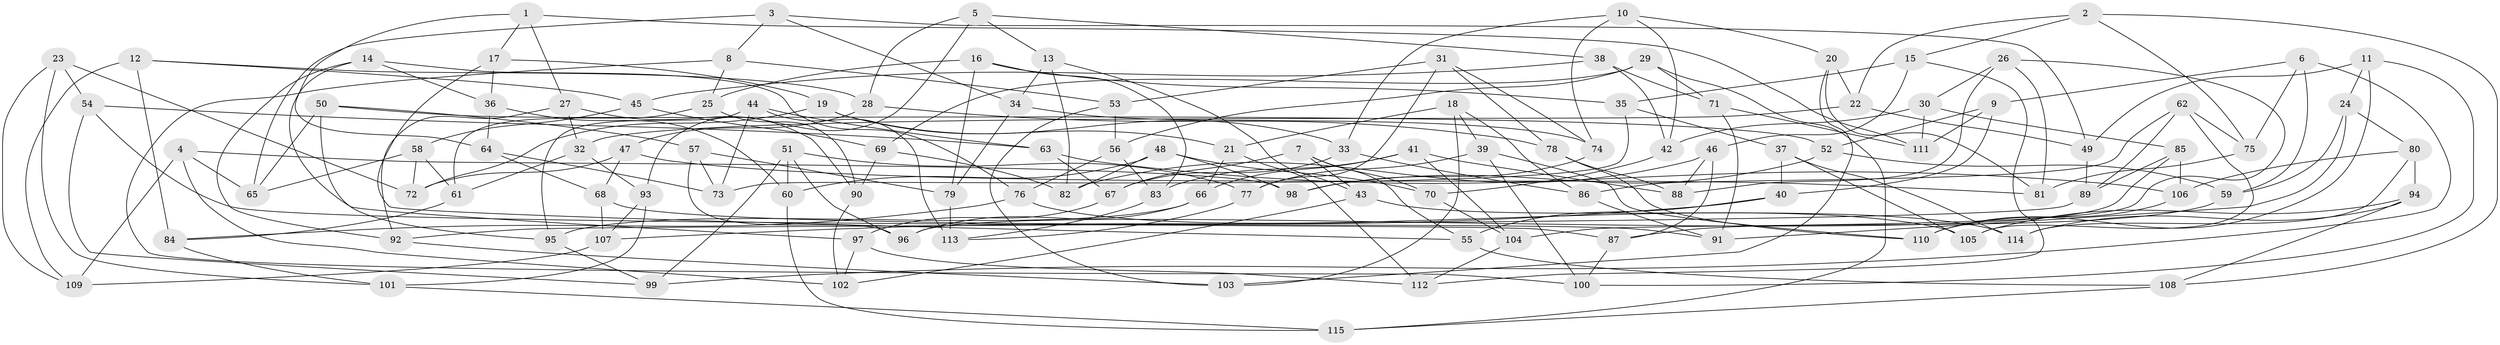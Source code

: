 // coarse degree distribution, {8: 0.14035087719298245, 12: 0.017543859649122806, 4: 0.45614035087719296, 6: 0.2631578947368421, 11: 0.017543859649122806, 10: 0.03508771929824561, 14: 0.017543859649122806, 9: 0.017543859649122806, 7: 0.03508771929824561}
// Generated by graph-tools (version 1.1) at 2025/20/03/04/25 18:20:55]
// undirected, 115 vertices, 230 edges
graph export_dot {
graph [start="1"]
  node [color=gray90,style=filled];
  1;
  2;
  3;
  4;
  5;
  6;
  7;
  8;
  9;
  10;
  11;
  12;
  13;
  14;
  15;
  16;
  17;
  18;
  19;
  20;
  21;
  22;
  23;
  24;
  25;
  26;
  27;
  28;
  29;
  30;
  31;
  32;
  33;
  34;
  35;
  36;
  37;
  38;
  39;
  40;
  41;
  42;
  43;
  44;
  45;
  46;
  47;
  48;
  49;
  50;
  51;
  52;
  53;
  54;
  55;
  56;
  57;
  58;
  59;
  60;
  61;
  62;
  63;
  64;
  65;
  66;
  67;
  68;
  69;
  70;
  71;
  72;
  73;
  74;
  75;
  76;
  77;
  78;
  79;
  80;
  81;
  82;
  83;
  84;
  85;
  86;
  87;
  88;
  89;
  90;
  91;
  92;
  93;
  94;
  95;
  96;
  97;
  98;
  99;
  100;
  101;
  102;
  103;
  104;
  105;
  106;
  107;
  108;
  109;
  110;
  111;
  112;
  113;
  114;
  115;
  1 -- 64;
  1 -- 27;
  1 -- 17;
  1 -- 111;
  2 -- 108;
  2 -- 75;
  2 -- 22;
  2 -- 15;
  3 -- 34;
  3 -- 65;
  3 -- 8;
  3 -- 49;
  4 -- 65;
  4 -- 109;
  4 -- 98;
  4 -- 102;
  5 -- 13;
  5 -- 38;
  5 -- 28;
  5 -- 93;
  6 -- 75;
  6 -- 59;
  6 -- 99;
  6 -- 9;
  7 -- 67;
  7 -- 55;
  7 -- 43;
  7 -- 70;
  8 -- 100;
  8 -- 53;
  8 -- 25;
  9 -- 52;
  9 -- 40;
  9 -- 111;
  10 -- 33;
  10 -- 42;
  10 -- 74;
  10 -- 20;
  11 -- 100;
  11 -- 24;
  11 -- 110;
  11 -- 49;
  12 -- 109;
  12 -- 28;
  12 -- 45;
  12 -- 84;
  13 -- 34;
  13 -- 82;
  13 -- 43;
  14 -- 36;
  14 -- 97;
  14 -- 92;
  14 -- 76;
  15 -- 35;
  15 -- 112;
  15 -- 46;
  16 -- 83;
  16 -- 79;
  16 -- 25;
  16 -- 35;
  17 -- 19;
  17 -- 36;
  17 -- 55;
  18 -- 21;
  18 -- 39;
  18 -- 103;
  18 -- 86;
  19 -- 72;
  19 -- 33;
  19 -- 21;
  20 -- 81;
  20 -- 103;
  20 -- 22;
  21 -- 112;
  21 -- 66;
  22 -- 49;
  22 -- 32;
  23 -- 54;
  23 -- 109;
  23 -- 101;
  23 -- 72;
  24 -- 80;
  24 -- 59;
  24 -- 91;
  25 -- 61;
  25 -- 90;
  26 -- 104;
  26 -- 81;
  26 -- 30;
  26 -- 88;
  27 -- 92;
  27 -- 32;
  27 -- 90;
  28 -- 47;
  28 -- 78;
  29 -- 69;
  29 -- 71;
  29 -- 115;
  29 -- 56;
  30 -- 111;
  30 -- 85;
  30 -- 42;
  31 -- 78;
  31 -- 77;
  31 -- 74;
  31 -- 53;
  32 -- 93;
  32 -- 61;
  33 -- 67;
  33 -- 86;
  34 -- 74;
  34 -- 79;
  35 -- 73;
  35 -- 37;
  36 -- 60;
  36 -- 64;
  37 -- 114;
  37 -- 105;
  37 -- 40;
  38 -- 71;
  38 -- 45;
  38 -- 42;
  39 -- 110;
  39 -- 77;
  39 -- 100;
  40 -- 55;
  40 -- 107;
  41 -- 88;
  41 -- 66;
  41 -- 83;
  41 -- 104;
  42 -- 70;
  43 -- 102;
  43 -- 114;
  44 -- 73;
  44 -- 113;
  44 -- 95;
  44 -- 63;
  45 -- 69;
  45 -- 58;
  46 -- 82;
  46 -- 88;
  46 -- 87;
  47 -- 81;
  47 -- 72;
  47 -- 68;
  48 -- 70;
  48 -- 98;
  48 -- 60;
  48 -- 82;
  49 -- 89;
  50 -- 65;
  50 -- 52;
  50 -- 57;
  50 -- 95;
  51 -- 99;
  51 -- 77;
  51 -- 60;
  51 -- 96;
  52 -- 59;
  52 -- 98;
  53 -- 56;
  53 -- 103;
  54 -- 99;
  54 -- 87;
  54 -- 63;
  55 -- 108;
  56 -- 83;
  56 -- 76;
  57 -- 79;
  57 -- 96;
  57 -- 73;
  58 -- 61;
  58 -- 72;
  58 -- 65;
  59 -- 87;
  60 -- 115;
  61 -- 84;
  62 -- 89;
  62 -- 86;
  62 -- 105;
  62 -- 75;
  63 -- 67;
  63 -- 106;
  64 -- 68;
  64 -- 73;
  66 -- 95;
  66 -- 96;
  67 -- 97;
  68 -- 107;
  68 -- 91;
  69 -- 90;
  69 -- 82;
  70 -- 104;
  71 -- 91;
  71 -- 111;
  74 -- 98;
  75 -- 81;
  76 -- 105;
  76 -- 84;
  77 -- 113;
  78 -- 110;
  78 -- 88;
  79 -- 113;
  80 -- 106;
  80 -- 114;
  80 -- 94;
  83 -- 113;
  84 -- 101;
  85 -- 89;
  85 -- 96;
  85 -- 106;
  86 -- 91;
  87 -- 100;
  89 -- 92;
  90 -- 102;
  92 -- 103;
  93 -- 101;
  93 -- 107;
  94 -- 108;
  94 -- 105;
  94 -- 114;
  95 -- 99;
  97 -- 102;
  97 -- 112;
  101 -- 115;
  104 -- 112;
  106 -- 110;
  107 -- 109;
  108 -- 115;
}
